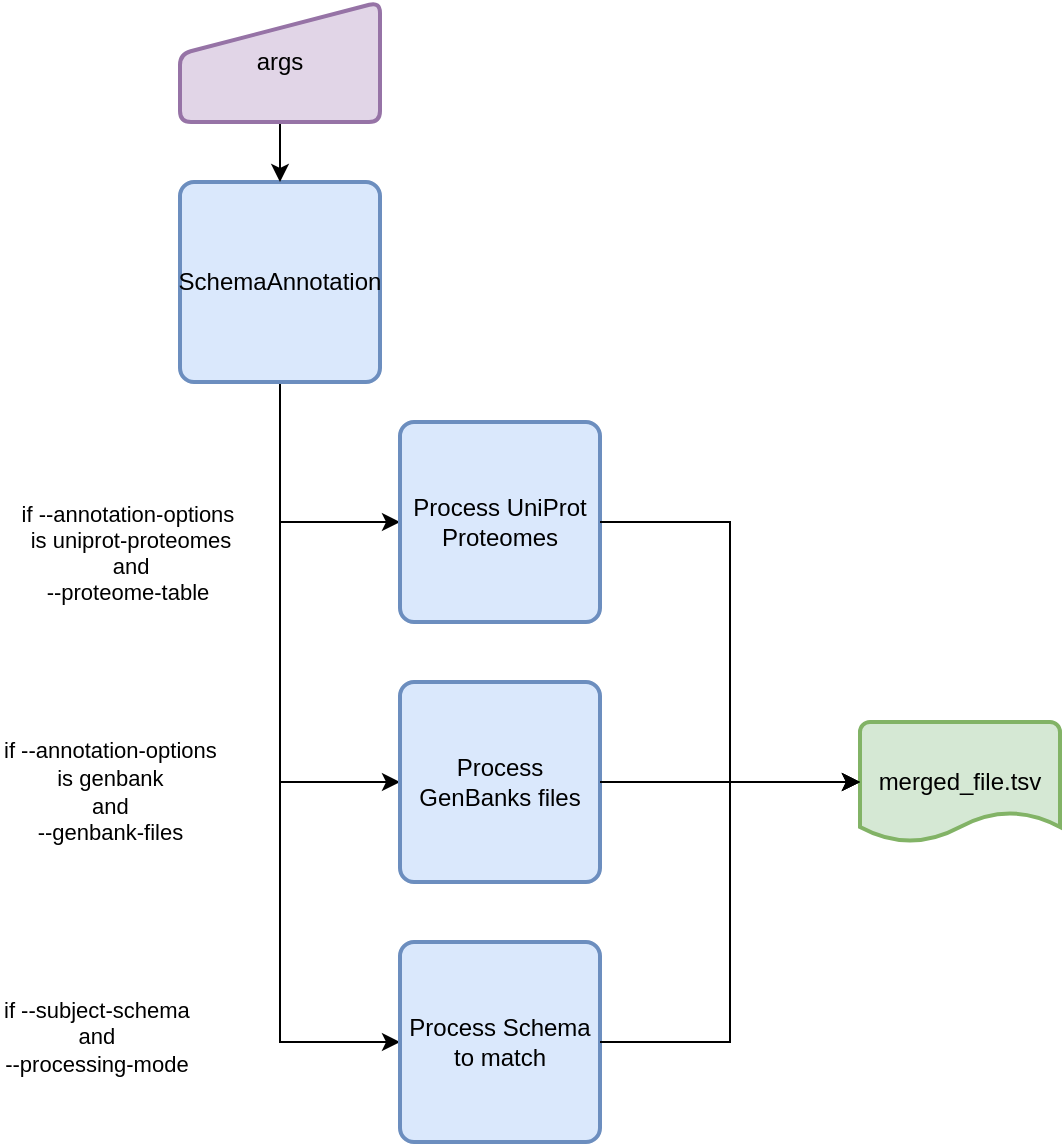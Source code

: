 <mxfile version="25.0.3">
  <diagram name="Page-1" id="LiaAOCyouv4GTWjCKL_y">
    <mxGraphModel dx="1364" dy="799" grid="1" gridSize="10" guides="1" tooltips="1" connect="1" arrows="1" fold="1" page="1" pageScale="1" pageWidth="850" pageHeight="1100" math="0" shadow="0">
      <root>
        <mxCell id="0" />
        <mxCell id="1" parent="0" />
        <mxCell id="7lggaJfsoh1CUFmLojOk-36" style="edgeStyle=orthogonalEdgeStyle;rounded=0;orthogonalLoop=1;jettySize=auto;html=1;entryX=0;entryY=0.5;entryDx=0;entryDy=0;" edge="1" parent="1" source="7lggaJfsoh1CUFmLojOk-26" target="7lggaJfsoh1CUFmLojOk-30">
          <mxGeometry relative="1" as="geometry">
            <Array as="points">
              <mxPoint x="160" y="290" />
            </Array>
          </mxGeometry>
        </mxCell>
        <mxCell id="7lggaJfsoh1CUFmLojOk-37" style="edgeStyle=orthogonalEdgeStyle;rounded=0;orthogonalLoop=1;jettySize=auto;html=1;entryX=0;entryY=0.5;entryDx=0;entryDy=0;" edge="1" parent="1" source="7lggaJfsoh1CUFmLojOk-26" target="7lggaJfsoh1CUFmLojOk-33">
          <mxGeometry relative="1" as="geometry">
            <Array as="points">
              <mxPoint x="160" y="420" />
            </Array>
          </mxGeometry>
        </mxCell>
        <mxCell id="7lggaJfsoh1CUFmLojOk-40" style="edgeStyle=orthogonalEdgeStyle;rounded=0;orthogonalLoop=1;jettySize=auto;html=1;entryX=0;entryY=0.5;entryDx=0;entryDy=0;" edge="1" parent="1" source="7lggaJfsoh1CUFmLojOk-26" target="7lggaJfsoh1CUFmLojOk-39">
          <mxGeometry relative="1" as="geometry">
            <Array as="points">
              <mxPoint x="160" y="550" />
            </Array>
          </mxGeometry>
        </mxCell>
        <mxCell id="7lggaJfsoh1CUFmLojOk-26" value="SchemaAnnotation" style="rounded=1;whiteSpace=wrap;html=1;absoluteArcSize=1;arcSize=14;strokeWidth=2;fillColor=#dae8fc;strokeColor=#6c8ebf;" vertex="1" parent="1">
          <mxGeometry x="110" y="120" width="100" height="100" as="geometry" />
        </mxCell>
        <mxCell id="7lggaJfsoh1CUFmLojOk-29" style="edgeStyle=orthogonalEdgeStyle;rounded=0;orthogonalLoop=1;jettySize=auto;html=1;entryX=0.5;entryY=0;entryDx=0;entryDy=0;" edge="1" parent="1" source="7lggaJfsoh1CUFmLojOk-28" target="7lggaJfsoh1CUFmLojOk-26">
          <mxGeometry relative="1" as="geometry" />
        </mxCell>
        <mxCell id="7lggaJfsoh1CUFmLojOk-28" value="args" style="html=1;strokeWidth=2;shape=manualInput;whiteSpace=wrap;rounded=1;size=26;arcSize=11;fillColor=#e1d5e7;strokeColor=#9673a6;" vertex="1" parent="1">
          <mxGeometry x="110" y="30" width="100" height="60" as="geometry" />
        </mxCell>
        <mxCell id="7lggaJfsoh1CUFmLojOk-30" value="Process UniProt Proteomes" style="rounded=1;whiteSpace=wrap;html=1;absoluteArcSize=1;arcSize=14;strokeWidth=2;fillColor=#dae8fc;strokeColor=#6c8ebf;" vertex="1" parent="1">
          <mxGeometry x="220" y="240" width="100" height="100" as="geometry" />
        </mxCell>
        <mxCell id="7lggaJfsoh1CUFmLojOk-33" value="Process GenBanks files" style="rounded=1;whiteSpace=wrap;html=1;absoluteArcSize=1;arcSize=14;strokeWidth=2;fillColor=#dae8fc;strokeColor=#6c8ebf;" vertex="1" parent="1">
          <mxGeometry x="220" y="370" width="100" height="100" as="geometry" />
        </mxCell>
        <mxCell id="7lggaJfsoh1CUFmLojOk-35" value="&lt;span style=&quot;color: rgb(0, 0, 0); font-family: Helvetica; font-size: 11px; font-style: normal; font-variant-ligatures: normal; font-variant-caps: normal; font-weight: 400; letter-spacing: normal; orphans: 2; text-align: center; text-indent: 0px; text-transform: none; widows: 2; word-spacing: 0px; -webkit-text-stroke-width: 0px; white-space: nowrap; background-color: rgb(255, 255, 255); text-decoration-thickness: initial; text-decoration-style: initial; text-decoration-color: initial; display: inline !important; float: none;&quot;&gt;if&amp;nbsp;--annotation-options&lt;/span&gt;&lt;div&gt;&lt;div style=&quot;text-align: center;&quot;&gt;&lt;span style=&quot;font-size: 11px; text-wrap-mode: nowrap;&quot;&gt;is&amp;nbsp;&lt;/span&gt;&lt;span style=&quot;background-color: initial; text-align: left; font-size: 11px; text-wrap-mode: nowrap;&quot;&gt;genbank&lt;/span&gt;&lt;/div&gt;&lt;div style=&quot;forced-color-adjust: none; color: rgb(0, 0, 0); font-family: Helvetica; font-size: 11px; font-style: normal; font-variant-ligatures: normal; font-variant-caps: normal; font-weight: 400; letter-spacing: normal; orphans: 2; text-align: center; text-indent: 0px; text-transform: none; widows: 2; word-spacing: 0px; -webkit-text-stroke-width: 0px; white-space: nowrap; text-decoration-thickness: initial; text-decoration-style: initial; text-decoration-color: initial;&quot;&gt;and&lt;/div&gt;&lt;div style=&quot;forced-color-adjust: none; color: rgb(0, 0, 0); font-family: Helvetica; font-size: 11px; font-style: normal; font-variant-ligatures: normal; font-variant-caps: normal; font-weight: 400; letter-spacing: normal; orphans: 2; text-align: center; text-indent: 0px; text-transform: none; widows: 2; word-spacing: 0px; -webkit-text-stroke-width: 0px; white-space: nowrap; text-decoration-thickness: initial; text-decoration-style: initial; text-decoration-color: initial;&quot;&gt;--genbank-files&lt;/div&gt;&lt;/div&gt;" style="text;whiteSpace=wrap;html=1;" vertex="1" parent="1">
          <mxGeometry x="20" y="390" width="130" height="60" as="geometry" />
        </mxCell>
        <mxCell id="7lggaJfsoh1CUFmLojOk-39" value="Process Schema to match" style="rounded=1;whiteSpace=wrap;html=1;absoluteArcSize=1;arcSize=14;strokeWidth=2;fillColor=#dae8fc;strokeColor=#6c8ebf;" vertex="1" parent="1">
          <mxGeometry x="220" y="500" width="100" height="100" as="geometry" />
        </mxCell>
        <mxCell id="7lggaJfsoh1CUFmLojOk-41" value="&lt;span style=&quot;color: rgb(0, 0, 0); font-family: Helvetica; font-size: 11px; font-style: normal; font-variant-ligatures: normal; font-variant-caps: normal; font-weight: 400; letter-spacing: normal; orphans: 2; text-align: center; text-indent: 0px; text-transform: none; widows: 2; word-spacing: 0px; -webkit-text-stroke-width: 0px; white-space: nowrap; background-color: rgb(255, 255, 255); text-decoration-thickness: initial; text-decoration-style: initial; text-decoration-color: initial; display: inline !important; float: none;&quot;&gt;if&amp;nbsp;--subject-schema&lt;/span&gt;&lt;div&gt;&lt;div style=&quot;forced-color-adjust: none; color: rgb(0, 0, 0); font-family: Helvetica; font-size: 11px; font-style: normal; font-variant-ligatures: normal; font-variant-caps: normal; font-weight: 400; letter-spacing: normal; orphans: 2; text-align: center; text-indent: 0px; text-transform: none; widows: 2; word-spacing: 0px; -webkit-text-stroke-width: 0px; white-space: nowrap; text-decoration-thickness: initial; text-decoration-style: initial; text-decoration-color: initial;&quot;&gt;and&lt;/div&gt;&lt;div style=&quot;forced-color-adjust: none; color: rgb(0, 0, 0); font-family: Helvetica; font-size: 11px; font-style: normal; font-variant-ligatures: normal; font-variant-caps: normal; font-weight: 400; letter-spacing: normal; orphans: 2; text-align: center; text-indent: 0px; text-transform: none; widows: 2; word-spacing: 0px; -webkit-text-stroke-width: 0px; white-space: nowrap; text-decoration-thickness: initial; text-decoration-style: initial; text-decoration-color: initial;&quot;&gt;--processing-mode&lt;/div&gt;&lt;/div&gt;" style="text;whiteSpace=wrap;html=1;" vertex="1" parent="1">
          <mxGeometry x="20" y="520" width="130" height="60" as="geometry" />
        </mxCell>
        <mxCell id="7lggaJfsoh1CUFmLojOk-43" value="merged_file.tsv" style="strokeWidth=2;html=1;shape=mxgraph.flowchart.document2;whiteSpace=wrap;size=0.25;fillColor=#d5e8d4;strokeColor=#82b366;" vertex="1" parent="1">
          <mxGeometry x="450" y="390" width="100" height="60" as="geometry" />
        </mxCell>
        <mxCell id="7lggaJfsoh1CUFmLojOk-44" style="edgeStyle=orthogonalEdgeStyle;rounded=0;orthogonalLoop=1;jettySize=auto;html=1;entryX=0;entryY=0.5;entryDx=0;entryDy=0;entryPerimeter=0;" edge="1" parent="1" source="7lggaJfsoh1CUFmLojOk-30" target="7lggaJfsoh1CUFmLojOk-43">
          <mxGeometry relative="1" as="geometry" />
        </mxCell>
        <mxCell id="7lggaJfsoh1CUFmLojOk-45" style="edgeStyle=orthogonalEdgeStyle;rounded=0;orthogonalLoop=1;jettySize=auto;html=1;entryX=0;entryY=0.5;entryDx=0;entryDy=0;entryPerimeter=0;" edge="1" parent="1" source="7lggaJfsoh1CUFmLojOk-33" target="7lggaJfsoh1CUFmLojOk-43">
          <mxGeometry relative="1" as="geometry" />
        </mxCell>
        <mxCell id="7lggaJfsoh1CUFmLojOk-46" style="edgeStyle=orthogonalEdgeStyle;rounded=0;orthogonalLoop=1;jettySize=auto;html=1;entryX=0;entryY=0.5;entryDx=0;entryDy=0;entryPerimeter=0;" edge="1" parent="1" source="7lggaJfsoh1CUFmLojOk-39" target="7lggaJfsoh1CUFmLojOk-43">
          <mxGeometry relative="1" as="geometry" />
        </mxCell>
        <mxCell id="7lggaJfsoh1CUFmLojOk-47" value="&lt;span style=&quot;font-size: 11px; background-color: rgb(255, 255, 255);&quot;&gt;if&amp;nbsp;--annotation-options&amp;nbsp;&lt;/span&gt;&lt;div style=&quot;font-size: 11px;&quot;&gt;is uniprot-proteomes&lt;div&gt;and&lt;/div&gt;&lt;div&gt;--proteome-table&amp;nbsp;&lt;/div&gt;&lt;/div&gt;" style="text;html=1;align=center;verticalAlign=middle;resizable=0;points=[];autosize=1;strokeColor=none;fillColor=none;" vertex="1" parent="1">
          <mxGeometry x="20" y="270" width="130" height="70" as="geometry" />
        </mxCell>
      </root>
    </mxGraphModel>
  </diagram>
</mxfile>
